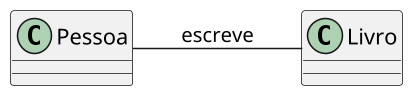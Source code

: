 @startuml

skinparam defaultFontName "Source Code Pro"
skinparam dpi 150

left to right direction 

Pessoa -- Livro : escreve

@enduml